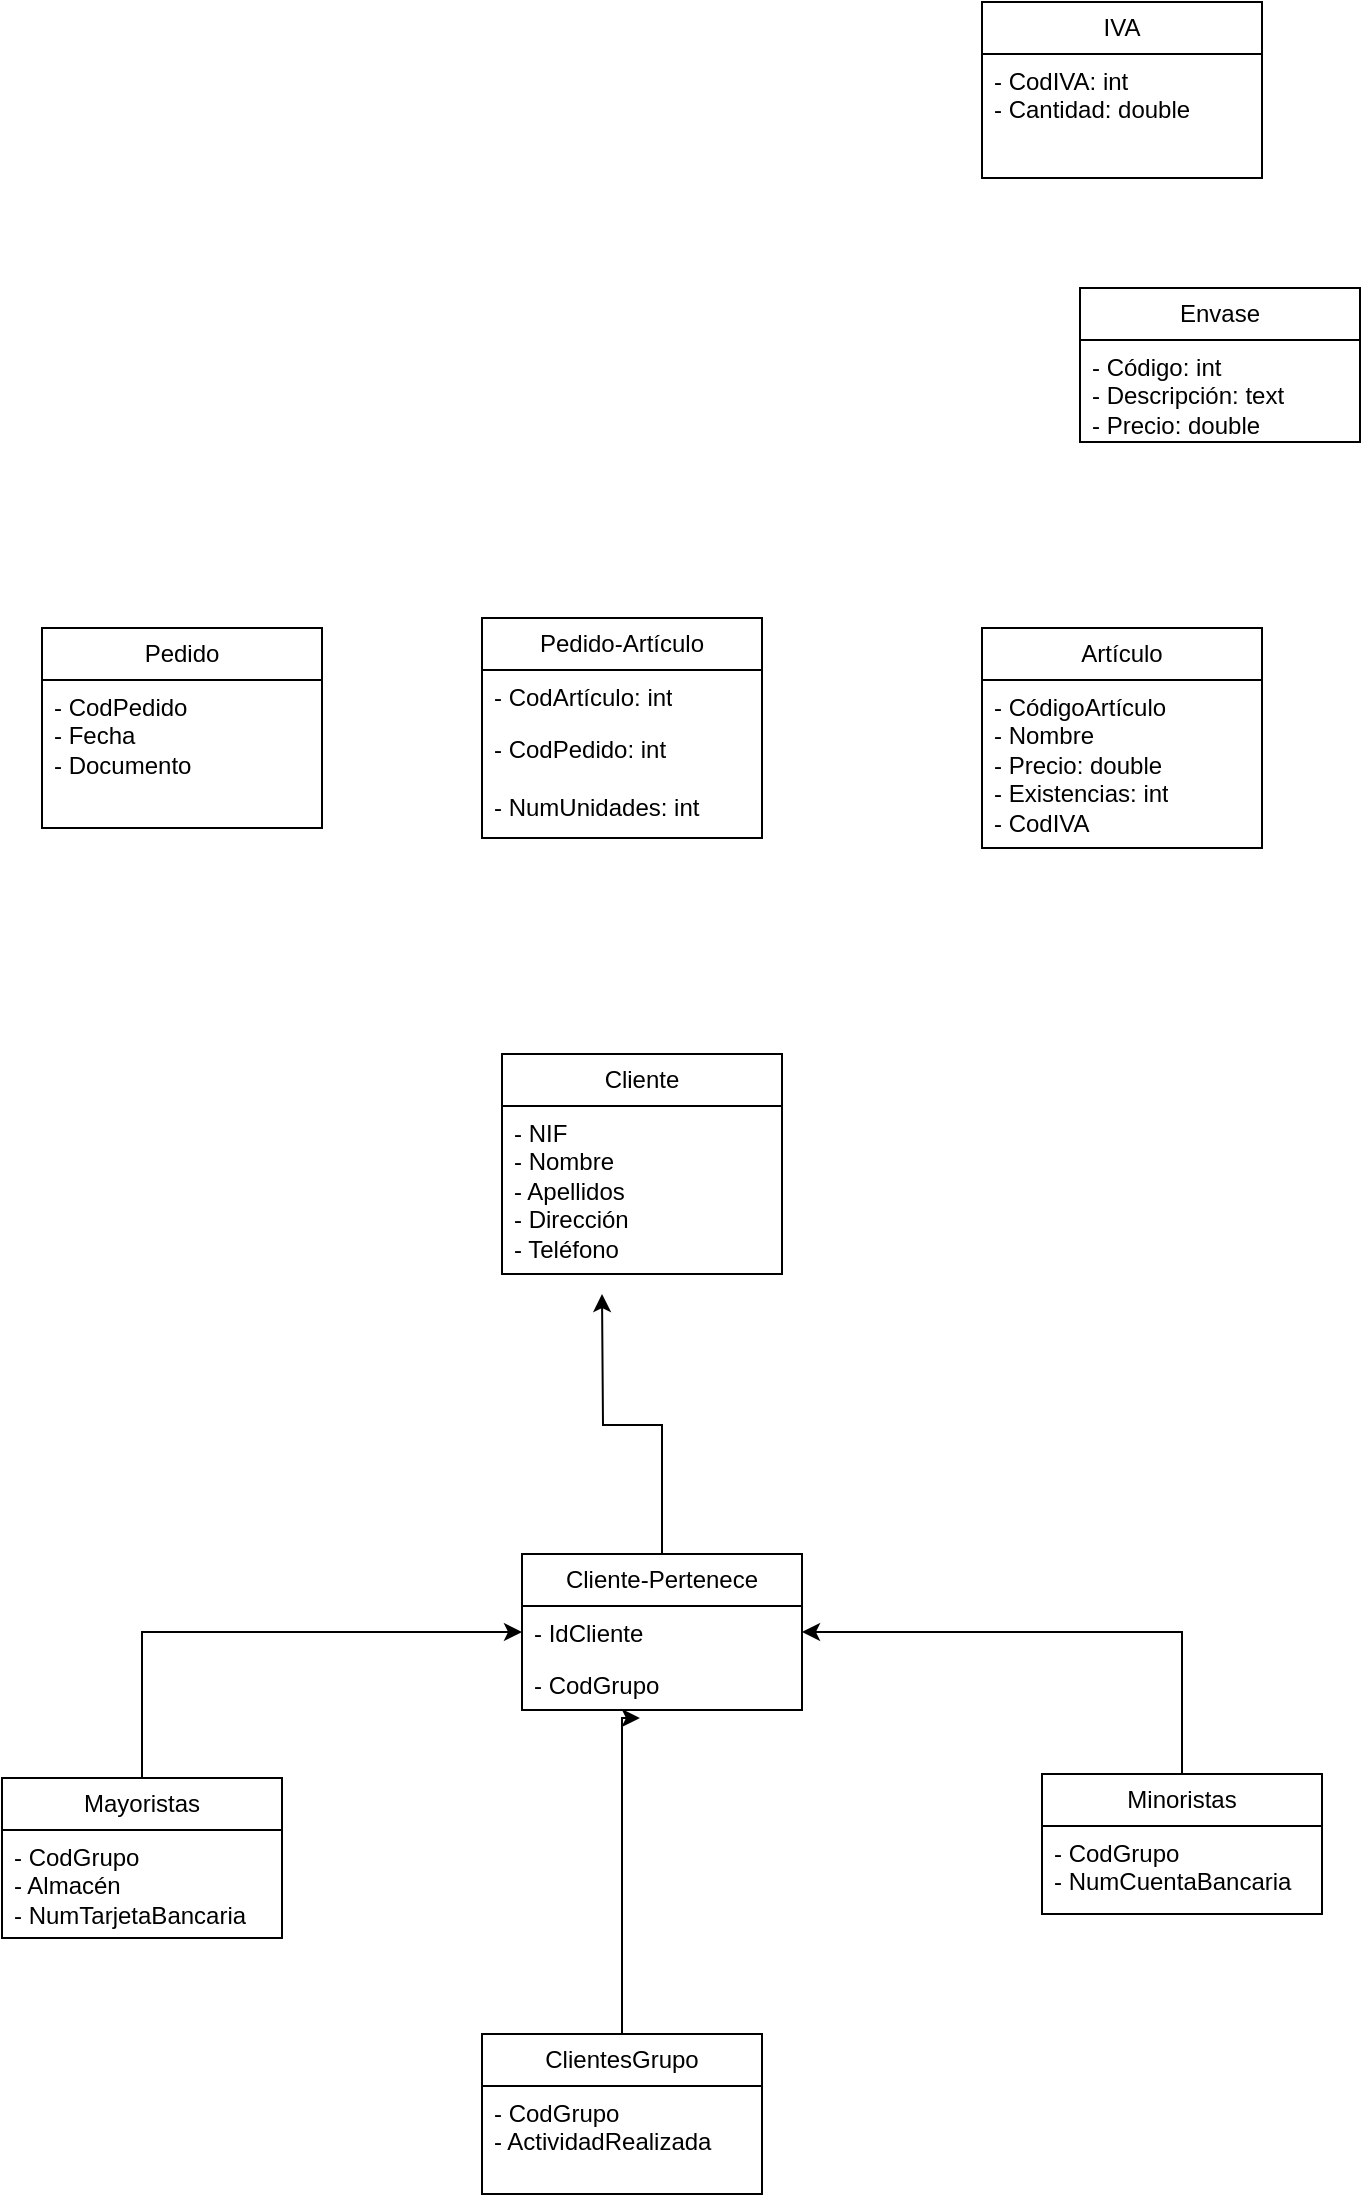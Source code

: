 <mxfile version="27.0.9">
  <diagram name="Página-1" id="dYh6UkDl2ZiYQuuYT1Ve">
    <mxGraphModel dx="871" dy="1231" grid="1" gridSize="11" guides="1" tooltips="1" connect="1" arrows="1" fold="1" page="1" pageScale="1" pageWidth="1654" pageHeight="2336" math="0" shadow="0">
      <root>
        <mxCell id="0" />
        <mxCell id="1" parent="0" />
        <mxCell id="TqkgZ3Jv7YVPUxNufO3M-1" value="Cliente" style="swimlane;fontStyle=0;childLayout=stackLayout;horizontal=1;startSize=26;fillColor=none;horizontalStack=0;resizeParent=1;resizeParentMax=0;resizeLast=0;collapsible=1;marginBottom=0;whiteSpace=wrap;html=1;" vertex="1" parent="1">
          <mxGeometry x="844" y="922" width="140" height="110" as="geometry" />
        </mxCell>
        <mxCell id="TqkgZ3Jv7YVPUxNufO3M-4" value="- NIF&lt;div&gt;- Nombre&lt;/div&gt;&lt;div&gt;- Apellidos&lt;/div&gt;&lt;div&gt;- Dirección&lt;/div&gt;&lt;div&gt;- Teléfono&lt;/div&gt;" style="text;strokeColor=none;fillColor=none;align=left;verticalAlign=top;spacingLeft=4;spacingRight=4;overflow=hidden;rotatable=0;points=[[0,0.5],[1,0.5]];portConstraint=eastwest;whiteSpace=wrap;html=1;" vertex="1" parent="TqkgZ3Jv7YVPUxNufO3M-1">
          <mxGeometry y="26" width="140" height="84" as="geometry" />
        </mxCell>
        <mxCell id="TqkgZ3Jv7YVPUxNufO3M-21" style="edgeStyle=orthogonalEdgeStyle;rounded=0;orthogonalLoop=1;jettySize=auto;html=1;entryX=0;entryY=0.5;entryDx=0;entryDy=0;" edge="1" parent="1" source="TqkgZ3Jv7YVPUxNufO3M-5" target="TqkgZ3Jv7YVPUxNufO3M-18">
          <mxGeometry relative="1" as="geometry" />
        </mxCell>
        <mxCell id="TqkgZ3Jv7YVPUxNufO3M-5" value="Mayoristas" style="swimlane;fontStyle=0;childLayout=stackLayout;horizontal=1;startSize=26;fillColor=none;horizontalStack=0;resizeParent=1;resizeParentMax=0;resizeLast=0;collapsible=1;marginBottom=0;whiteSpace=wrap;html=1;" vertex="1" parent="1">
          <mxGeometry x="594" y="1284" width="140" height="80" as="geometry" />
        </mxCell>
        <mxCell id="TqkgZ3Jv7YVPUxNufO3M-8" value="&lt;div&gt;-&amp;nbsp;&lt;span style=&quot;background-color: transparent; color: light-dark(rgb(0, 0, 0), rgb(255, 255, 255));&quot;&gt;CodGrupo&lt;/span&gt;&lt;/div&gt;- Almacén&lt;div&gt;- NumTarjetaBancaria&lt;/div&gt;" style="text;strokeColor=none;fillColor=none;align=left;verticalAlign=top;spacingLeft=4;spacingRight=4;overflow=hidden;rotatable=0;points=[[0,0.5],[1,0.5]];portConstraint=eastwest;whiteSpace=wrap;html=1;" vertex="1" parent="TqkgZ3Jv7YVPUxNufO3M-5">
          <mxGeometry y="26" width="140" height="54" as="geometry" />
        </mxCell>
        <mxCell id="TqkgZ3Jv7YVPUxNufO3M-25" style="edgeStyle=orthogonalEdgeStyle;rounded=0;orthogonalLoop=1;jettySize=auto;html=1;entryX=1;entryY=0.5;entryDx=0;entryDy=0;" edge="1" parent="1" source="TqkgZ3Jv7YVPUxNufO3M-9" target="TqkgZ3Jv7YVPUxNufO3M-18">
          <mxGeometry relative="1" as="geometry" />
        </mxCell>
        <mxCell id="TqkgZ3Jv7YVPUxNufO3M-9" value="Minoristas" style="swimlane;fontStyle=0;childLayout=stackLayout;horizontal=1;startSize=26;fillColor=none;horizontalStack=0;resizeParent=1;resizeParentMax=0;resizeLast=0;collapsible=1;marginBottom=0;whiteSpace=wrap;html=1;" vertex="1" parent="1">
          <mxGeometry x="1114" y="1282" width="140" height="70" as="geometry" />
        </mxCell>
        <mxCell id="TqkgZ3Jv7YVPUxNufO3M-11" value="- CodGrupo&lt;br&gt;- NumCuentaBancaria" style="text;strokeColor=none;fillColor=none;align=left;verticalAlign=top;spacingLeft=4;spacingRight=4;overflow=hidden;rotatable=0;points=[[0,0.5],[1,0.5]];portConstraint=eastwest;whiteSpace=wrap;html=1;" vertex="1" parent="TqkgZ3Jv7YVPUxNufO3M-9">
          <mxGeometry y="26" width="140" height="44" as="geometry" />
        </mxCell>
        <mxCell id="TqkgZ3Jv7YVPUxNufO3M-13" value="ClientesGrupo" style="swimlane;fontStyle=0;childLayout=stackLayout;horizontal=1;startSize=26;fillColor=none;horizontalStack=0;resizeParent=1;resizeParentMax=0;resizeLast=0;collapsible=1;marginBottom=0;whiteSpace=wrap;html=1;" vertex="1" parent="1">
          <mxGeometry x="834" y="1412" width="140" height="80" as="geometry" />
        </mxCell>
        <mxCell id="TqkgZ3Jv7YVPUxNufO3M-16" value="&lt;div&gt;-&amp;nbsp;&lt;span style=&quot;background-color: transparent; color: light-dark(rgb(0, 0, 0), rgb(255, 255, 255));&quot;&gt;CodGrupo&lt;/span&gt;&lt;/div&gt;- ActividadRealizada" style="text;strokeColor=none;fillColor=none;align=left;verticalAlign=top;spacingLeft=4;spacingRight=4;overflow=hidden;rotatable=0;points=[[0,0.5],[1,0.5]];portConstraint=eastwest;whiteSpace=wrap;html=1;" vertex="1" parent="TqkgZ3Jv7YVPUxNufO3M-13">
          <mxGeometry y="26" width="140" height="54" as="geometry" />
        </mxCell>
        <mxCell id="TqkgZ3Jv7YVPUxNufO3M-26" style="edgeStyle=orthogonalEdgeStyle;rounded=0;orthogonalLoop=1;jettySize=auto;html=1;" edge="1" parent="1" source="TqkgZ3Jv7YVPUxNufO3M-17">
          <mxGeometry relative="1" as="geometry">
            <mxPoint x="894" y="1042" as="targetPoint" />
          </mxGeometry>
        </mxCell>
        <mxCell id="TqkgZ3Jv7YVPUxNufO3M-17" value="Cliente-Pertenece" style="swimlane;fontStyle=0;childLayout=stackLayout;horizontal=1;startSize=26;fillColor=none;horizontalStack=0;resizeParent=1;resizeParentMax=0;resizeLast=0;collapsible=1;marginBottom=0;whiteSpace=wrap;html=1;" vertex="1" parent="1">
          <mxGeometry x="854" y="1172" width="140" height="78" as="geometry" />
        </mxCell>
        <mxCell id="TqkgZ3Jv7YVPUxNufO3M-18" value="- IdCliente" style="text;strokeColor=none;fillColor=none;align=left;verticalAlign=top;spacingLeft=4;spacingRight=4;overflow=hidden;rotatable=0;points=[[0,0.5],[1,0.5]];portConstraint=eastwest;whiteSpace=wrap;html=1;" vertex="1" parent="TqkgZ3Jv7YVPUxNufO3M-17">
          <mxGeometry y="26" width="140" height="26" as="geometry" />
        </mxCell>
        <mxCell id="TqkgZ3Jv7YVPUxNufO3M-19" value="- CodGrupo" style="text;strokeColor=none;fillColor=none;align=left;verticalAlign=top;spacingLeft=4;spacingRight=4;overflow=hidden;rotatable=0;points=[[0,0.5],[1,0.5]];portConstraint=eastwest;whiteSpace=wrap;html=1;" vertex="1" parent="TqkgZ3Jv7YVPUxNufO3M-17">
          <mxGeometry y="52" width="140" height="26" as="geometry" />
        </mxCell>
        <mxCell id="TqkgZ3Jv7YVPUxNufO3M-23" style="edgeStyle=orthogonalEdgeStyle;rounded=0;orthogonalLoop=1;jettySize=auto;html=1;entryX=0.421;entryY=1.154;entryDx=0;entryDy=0;entryPerimeter=0;" edge="1" parent="1" source="TqkgZ3Jv7YVPUxNufO3M-13" target="TqkgZ3Jv7YVPUxNufO3M-19">
          <mxGeometry relative="1" as="geometry">
            <Array as="points">
              <mxPoint x="904" y="1254" />
            </Array>
          </mxGeometry>
        </mxCell>
        <mxCell id="TqkgZ3Jv7YVPUxNufO3M-27" value="Pedido" style="swimlane;fontStyle=0;childLayout=stackLayout;horizontal=1;startSize=26;fillColor=none;horizontalStack=0;resizeParent=1;resizeParentMax=0;resizeLast=0;collapsible=1;marginBottom=0;whiteSpace=wrap;html=1;" vertex="1" parent="1">
          <mxGeometry x="614" y="709" width="140" height="100" as="geometry" />
        </mxCell>
        <mxCell id="TqkgZ3Jv7YVPUxNufO3M-28" value="- CodPedido&lt;div&gt;- Fecha&lt;/div&gt;&lt;div&gt;- Documento&lt;/div&gt;&lt;div&gt;&lt;br&gt;&lt;/div&gt;" style="text;strokeColor=none;fillColor=none;align=left;verticalAlign=top;spacingLeft=4;spacingRight=4;overflow=hidden;rotatable=0;points=[[0,0.5],[1,0.5]];portConstraint=eastwest;whiteSpace=wrap;html=1;" vertex="1" parent="TqkgZ3Jv7YVPUxNufO3M-27">
          <mxGeometry y="26" width="140" height="74" as="geometry" />
        </mxCell>
        <mxCell id="TqkgZ3Jv7YVPUxNufO3M-31" value="Artículo" style="swimlane;fontStyle=0;childLayout=stackLayout;horizontal=1;startSize=26;fillColor=none;horizontalStack=0;resizeParent=1;resizeParentMax=0;resizeLast=0;collapsible=1;marginBottom=0;whiteSpace=wrap;html=1;" vertex="1" parent="1">
          <mxGeometry x="1084" y="709" width="140" height="110" as="geometry" />
        </mxCell>
        <mxCell id="TqkgZ3Jv7YVPUxNufO3M-32" value="- CódigoArtículo&lt;div&gt;- Nombre&lt;/div&gt;&lt;div&gt;- Precio: double&lt;/div&gt;&lt;div&gt;- Existencias: int&lt;/div&gt;&lt;div&gt;- CodIVA&lt;/div&gt;" style="text;strokeColor=none;fillColor=none;align=left;verticalAlign=top;spacingLeft=4;spacingRight=4;overflow=hidden;rotatable=0;points=[[0,0.5],[1,0.5]];portConstraint=eastwest;whiteSpace=wrap;html=1;" vertex="1" parent="TqkgZ3Jv7YVPUxNufO3M-31">
          <mxGeometry y="26" width="140" height="84" as="geometry" />
        </mxCell>
        <mxCell id="TqkgZ3Jv7YVPUxNufO3M-35" value="Pedido-Artículo" style="swimlane;fontStyle=0;childLayout=stackLayout;horizontal=1;startSize=26;fillColor=none;horizontalStack=0;resizeParent=1;resizeParentMax=0;resizeLast=0;collapsible=1;marginBottom=0;whiteSpace=wrap;html=1;" vertex="1" parent="1">
          <mxGeometry x="834" y="704" width="140" height="110" as="geometry" />
        </mxCell>
        <mxCell id="TqkgZ3Jv7YVPUxNufO3M-37" value="- CodArtículo: int" style="text;strokeColor=none;fillColor=none;align=left;verticalAlign=top;spacingLeft=4;spacingRight=4;overflow=hidden;rotatable=0;points=[[0,0.5],[1,0.5]];portConstraint=eastwest;whiteSpace=wrap;html=1;" vertex="1" parent="TqkgZ3Jv7YVPUxNufO3M-35">
          <mxGeometry y="26" width="140" height="26" as="geometry" />
        </mxCell>
        <mxCell id="TqkgZ3Jv7YVPUxNufO3M-38" value="- CodPedido: int&lt;div&gt;&lt;br&gt;&lt;/div&gt;&lt;div&gt;- NumUnidades: int&lt;/div&gt;" style="text;strokeColor=none;fillColor=none;align=left;verticalAlign=top;spacingLeft=4;spacingRight=4;overflow=hidden;rotatable=0;points=[[0,0.5],[1,0.5]];portConstraint=eastwest;whiteSpace=wrap;html=1;" vertex="1" parent="TqkgZ3Jv7YVPUxNufO3M-35">
          <mxGeometry y="52" width="140" height="58" as="geometry" />
        </mxCell>
        <mxCell id="TqkgZ3Jv7YVPUxNufO3M-39" value="IVA" style="swimlane;fontStyle=0;childLayout=stackLayout;horizontal=1;startSize=26;fillColor=none;horizontalStack=0;resizeParent=1;resizeParentMax=0;resizeLast=0;collapsible=1;marginBottom=0;whiteSpace=wrap;html=1;" vertex="1" parent="1">
          <mxGeometry x="1084" y="396" width="140" height="88" as="geometry" />
        </mxCell>
        <mxCell id="TqkgZ3Jv7YVPUxNufO3M-40" value="- CodIVA: int&lt;div&gt;- Cantidad: double&lt;/div&gt;" style="text;strokeColor=none;fillColor=none;align=left;verticalAlign=top;spacingLeft=4;spacingRight=4;overflow=hidden;rotatable=0;points=[[0,0.5],[1,0.5]];portConstraint=eastwest;whiteSpace=wrap;html=1;" vertex="1" parent="TqkgZ3Jv7YVPUxNufO3M-39">
          <mxGeometry y="26" width="140" height="62" as="geometry" />
        </mxCell>
        <mxCell id="TqkgZ3Jv7YVPUxNufO3M-43" value="Envase" style="swimlane;fontStyle=0;childLayout=stackLayout;horizontal=1;startSize=26;fillColor=none;horizontalStack=0;resizeParent=1;resizeParentMax=0;resizeLast=0;collapsible=1;marginBottom=0;whiteSpace=wrap;html=1;" vertex="1" parent="1">
          <mxGeometry x="1133" y="539" width="140" height="77" as="geometry" />
        </mxCell>
        <mxCell id="TqkgZ3Jv7YVPUxNufO3M-44" value="- Código: int&lt;div&gt;- Descripción: text&lt;/div&gt;&lt;div&gt;- Precio: double&lt;/div&gt;" style="text;strokeColor=none;fillColor=none;align=left;verticalAlign=top;spacingLeft=4;spacingRight=4;overflow=hidden;rotatable=0;points=[[0,0.5],[1,0.5]];portConstraint=eastwest;whiteSpace=wrap;html=1;" vertex="1" parent="TqkgZ3Jv7YVPUxNufO3M-43">
          <mxGeometry y="26" width="140" height="51" as="geometry" />
        </mxCell>
      </root>
    </mxGraphModel>
  </diagram>
</mxfile>
